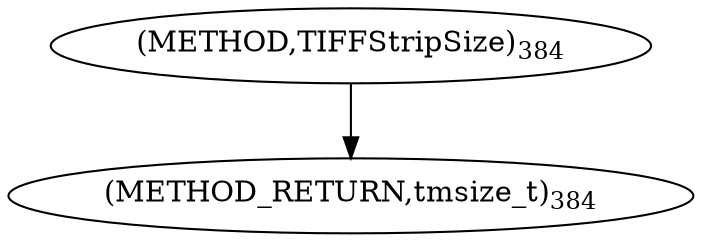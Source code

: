 digraph "TIFFStripSize" {  
"8587" [label = <(METHOD,TIFFStripSize)<SUB>384</SUB>> ]
"8589" [label = <(METHOD_RETURN,tmsize_t)<SUB>384</SUB>> ]
  "8587" -> "8589" 
}
